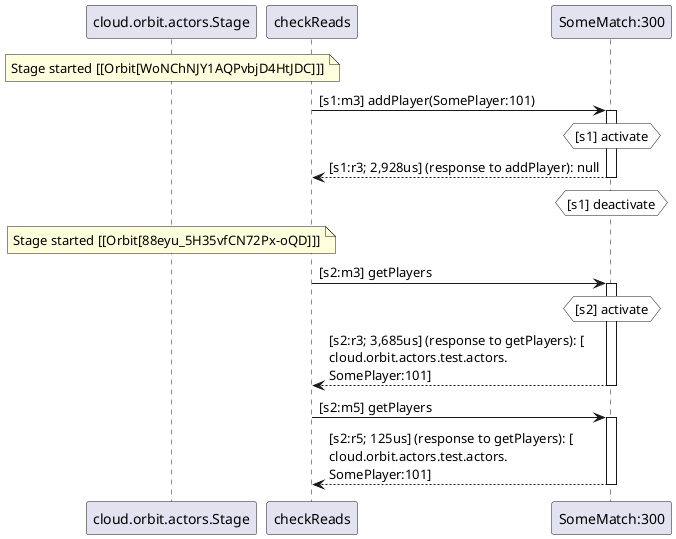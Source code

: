 @startuml
note over "cloud.orbit.actors.Stage": Stage started [[Orbit[WoNChNJY1AQPvbjD4HtJDC]]]
"checkReads" -> "SomeMatch:300" : [s1:m3] addPlayer(SomePlayer:101)
activate "SomeMatch:300"
hnote over "SomeMatch:300" #white : [s1] activate
"SomeMatch:300" --> "checkReads" : [s1:r3; 2,928us] (response to addPlayer): null
deactivate "SomeMatch:300"
hnote over "SomeMatch:300" #white : [s1] deactivate
note over "cloud.orbit.actors.Stage": Stage started [[Orbit[88eyu_5H35vfCN72Px-oQD]]]
"checkReads" -> "SomeMatch:300" : [s2:m3] getPlayers
activate "SomeMatch:300"
hnote over "SomeMatch:300" #white : [s2] activate
"SomeMatch:300" --> "checkReads" : [s2:r3; 3,685us] (response to getPlayers): [\ncloud.orbit.actors.test.actors.\nSomePlayer:101]
deactivate "SomeMatch:300"
"checkReads" -> "SomeMatch:300" : [s2:m5] getPlayers
activate "SomeMatch:300"
"SomeMatch:300" --> "checkReads" : [s2:r5; 125us] (response to getPlayers): [\ncloud.orbit.actors.test.actors.\nSomePlayer:101]
deactivate "SomeMatch:300"
@enduml
